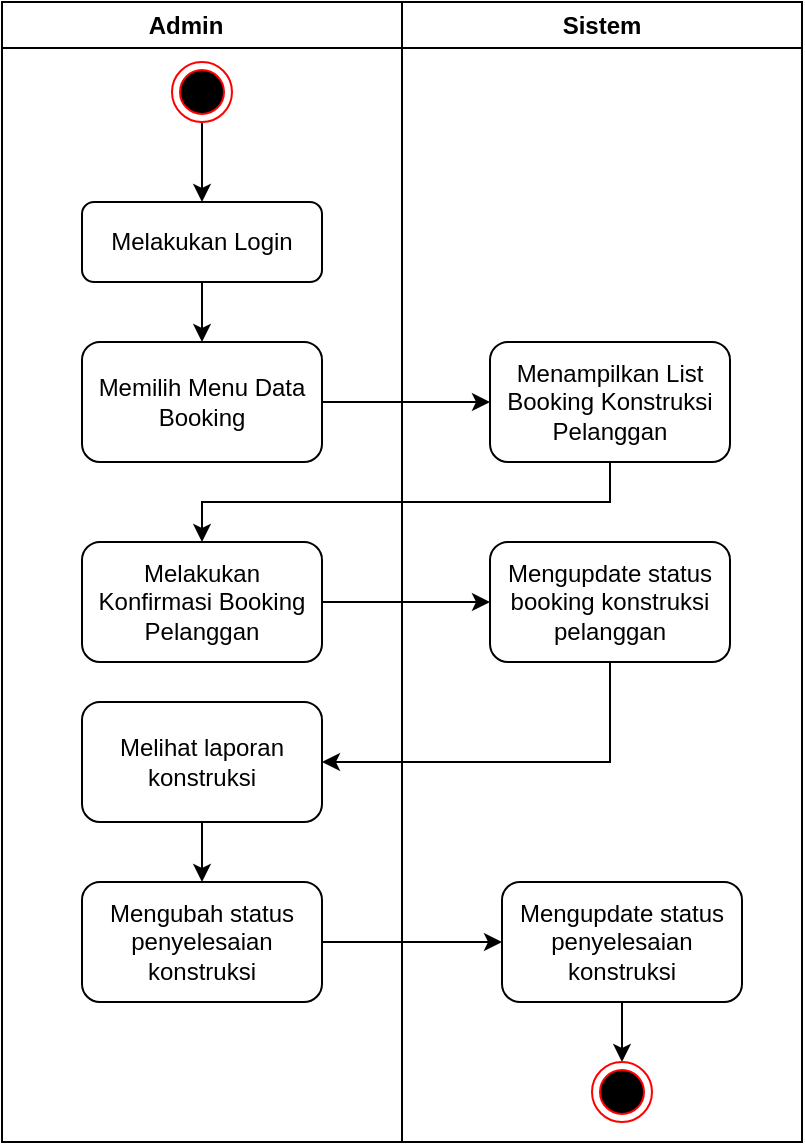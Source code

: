<mxfile version="24.8.3" pages="3">
  <diagram id="AbwghdhHYIyaeq9mVxnh" name="Admin">
    <mxGraphModel dx="794" dy="446" grid="1" gridSize="10" guides="1" tooltips="1" connect="1" arrows="1" fold="1" page="1" pageScale="1" pageWidth="827" pageHeight="1169" math="0" shadow="0">
      <root>
        <mxCell id="0" />
        <mxCell id="1" parent="0" />
        <mxCell id="MyvBUcLx_-PwGdYpxSLp-1" value="Admin&lt;span style=&quot;white-space: pre;&quot;&gt;&#x9;&lt;/span&gt;" style="swimlane;whiteSpace=wrap;html=1;" parent="1" vertex="1">
          <mxGeometry x="110" y="30" width="200" height="570" as="geometry" />
        </mxCell>
        <mxCell id="MyvBUcLx_-PwGdYpxSLp-2" value="Sistem" style="swimlane;whiteSpace=wrap;html=1;startSize=23;" parent="MyvBUcLx_-PwGdYpxSLp-1" vertex="1">
          <mxGeometry x="200" width="200" height="570" as="geometry" />
        </mxCell>
        <mxCell id="MyvBUcLx_-PwGdYpxSLp-7" value="Menampilkan List Booking Konstruksi Pelanggan" style="rounded=1;whiteSpace=wrap;html=1;" parent="MyvBUcLx_-PwGdYpxSLp-2" vertex="1">
          <mxGeometry x="44" y="170" width="120" height="60" as="geometry" />
        </mxCell>
        <mxCell id="MyvBUcLx_-PwGdYpxSLp-9" value="Mengupdate status booking konstruksi pelanggan" style="rounded=1;whiteSpace=wrap;html=1;" parent="MyvBUcLx_-PwGdYpxSLp-2" vertex="1">
          <mxGeometry x="44" y="270" width="120" height="60" as="geometry" />
        </mxCell>
        <mxCell id="MyvBUcLx_-PwGdYpxSLp-25" value="" style="edgeStyle=orthogonalEdgeStyle;rounded=0;orthogonalLoop=1;jettySize=auto;html=1;" parent="MyvBUcLx_-PwGdYpxSLp-2" source="MyvBUcLx_-PwGdYpxSLp-16" target="MyvBUcLx_-PwGdYpxSLp-17" edge="1">
          <mxGeometry relative="1" as="geometry" />
        </mxCell>
        <mxCell id="MyvBUcLx_-PwGdYpxSLp-16" value="Mengupdate status penyelesaian konstruksi" style="rounded=1;whiteSpace=wrap;html=1;" parent="MyvBUcLx_-PwGdYpxSLp-2" vertex="1">
          <mxGeometry x="50" y="440" width="120" height="60" as="geometry" />
        </mxCell>
        <mxCell id="MyvBUcLx_-PwGdYpxSLp-17" value="" style="ellipse;html=1;shape=endState;fillColor=#000000;strokeColor=#ff0000;" parent="MyvBUcLx_-PwGdYpxSLp-2" vertex="1">
          <mxGeometry x="95" y="530" width="30" height="30" as="geometry" />
        </mxCell>
        <mxCell id="MyvBUcLx_-PwGdYpxSLp-5" value="" style="edgeStyle=orthogonalEdgeStyle;rounded=0;orthogonalLoop=1;jettySize=auto;html=1;" parent="MyvBUcLx_-PwGdYpxSLp-1" source="MyvBUcLx_-PwGdYpxSLp-3" target="MyvBUcLx_-PwGdYpxSLp-4" edge="1">
          <mxGeometry relative="1" as="geometry" />
        </mxCell>
        <mxCell id="MyvBUcLx_-PwGdYpxSLp-3" value="" style="ellipse;html=1;shape=endState;fillColor=#000000;strokeColor=#ff0000;" parent="MyvBUcLx_-PwGdYpxSLp-1" vertex="1">
          <mxGeometry x="85" y="30" width="30" height="30" as="geometry" />
        </mxCell>
        <mxCell id="MyvBUcLx_-PwGdYpxSLp-18" value="" style="edgeStyle=orthogonalEdgeStyle;rounded=0;orthogonalLoop=1;jettySize=auto;html=1;entryX=0.5;entryY=0;entryDx=0;entryDy=0;" parent="MyvBUcLx_-PwGdYpxSLp-1" source="MyvBUcLx_-PwGdYpxSLp-4" target="MyvBUcLx_-PwGdYpxSLp-6" edge="1">
          <mxGeometry relative="1" as="geometry" />
        </mxCell>
        <mxCell id="MyvBUcLx_-PwGdYpxSLp-4" value="Melakukan Login" style="rounded=1;whiteSpace=wrap;html=1;" parent="MyvBUcLx_-PwGdYpxSLp-1" vertex="1">
          <mxGeometry x="40" y="100" width="120" height="40" as="geometry" />
        </mxCell>
        <mxCell id="MyvBUcLx_-PwGdYpxSLp-19" value="" style="edgeStyle=orthogonalEdgeStyle;rounded=0;orthogonalLoop=1;jettySize=auto;html=1;" parent="MyvBUcLx_-PwGdYpxSLp-1" source="MyvBUcLx_-PwGdYpxSLp-6" target="MyvBUcLx_-PwGdYpxSLp-7" edge="1">
          <mxGeometry relative="1" as="geometry" />
        </mxCell>
        <mxCell id="MyvBUcLx_-PwGdYpxSLp-6" value="Memilih Menu Data Booking" style="rounded=1;whiteSpace=wrap;html=1;" parent="MyvBUcLx_-PwGdYpxSLp-1" vertex="1">
          <mxGeometry x="40" y="170" width="120" height="60" as="geometry" />
        </mxCell>
        <mxCell id="MyvBUcLx_-PwGdYpxSLp-22" value="" style="edgeStyle=orthogonalEdgeStyle;rounded=0;orthogonalLoop=1;jettySize=auto;html=1;entryX=1;entryY=0.5;entryDx=0;entryDy=0;exitX=0.5;exitY=1;exitDx=0;exitDy=0;" parent="MyvBUcLx_-PwGdYpxSLp-1" source="MyvBUcLx_-PwGdYpxSLp-9" target="MyvBUcLx_-PwGdYpxSLp-14" edge="1">
          <mxGeometry relative="1" as="geometry" />
        </mxCell>
        <mxCell id="MyvBUcLx_-PwGdYpxSLp-8" value="Melakukan Konfirmasi Booking Pelanggan" style="rounded=1;whiteSpace=wrap;html=1;" parent="MyvBUcLx_-PwGdYpxSLp-1" vertex="1">
          <mxGeometry x="40" y="270" width="120" height="60" as="geometry" />
        </mxCell>
        <mxCell id="MyvBUcLx_-PwGdYpxSLp-23" value="" style="edgeStyle=orthogonalEdgeStyle;rounded=0;orthogonalLoop=1;jettySize=auto;html=1;" parent="MyvBUcLx_-PwGdYpxSLp-1" source="MyvBUcLx_-PwGdYpxSLp-14" target="MyvBUcLx_-PwGdYpxSLp-15" edge="1">
          <mxGeometry relative="1" as="geometry" />
        </mxCell>
        <mxCell id="MyvBUcLx_-PwGdYpxSLp-14" value="Melihat laporan konstruksi" style="rounded=1;whiteSpace=wrap;html=1;" parent="MyvBUcLx_-PwGdYpxSLp-1" vertex="1">
          <mxGeometry x="40" y="350" width="120" height="60" as="geometry" />
        </mxCell>
        <mxCell id="MyvBUcLx_-PwGdYpxSLp-24" value="" style="edgeStyle=orthogonalEdgeStyle;rounded=0;orthogonalLoop=1;jettySize=auto;html=1;" parent="MyvBUcLx_-PwGdYpxSLp-1" source="MyvBUcLx_-PwGdYpxSLp-15" target="MyvBUcLx_-PwGdYpxSLp-16" edge="1">
          <mxGeometry relative="1" as="geometry" />
        </mxCell>
        <mxCell id="MyvBUcLx_-PwGdYpxSLp-15" value="Mengubah status penyelesaian konstruksi" style="rounded=1;whiteSpace=wrap;html=1;" parent="MyvBUcLx_-PwGdYpxSLp-1" vertex="1">
          <mxGeometry x="40" y="440" width="120" height="60" as="geometry" />
        </mxCell>
        <mxCell id="MyvBUcLx_-PwGdYpxSLp-21" value="" style="edgeStyle=orthogonalEdgeStyle;rounded=0;orthogonalLoop=1;jettySize=auto;html=1;entryX=0;entryY=0.5;entryDx=0;entryDy=0;exitX=1;exitY=0.5;exitDx=0;exitDy=0;" parent="MyvBUcLx_-PwGdYpxSLp-1" source="MyvBUcLx_-PwGdYpxSLp-8" target="MyvBUcLx_-PwGdYpxSLp-9" edge="1">
          <mxGeometry relative="1" as="geometry">
            <mxPoint x="190" y="330" as="sourcePoint" />
          </mxGeometry>
        </mxCell>
        <mxCell id="MyvBUcLx_-PwGdYpxSLp-20" value="" style="edgeStyle=orthogonalEdgeStyle;rounded=0;orthogonalLoop=1;jettySize=auto;html=1;entryX=0.5;entryY=0;entryDx=0;entryDy=0;" parent="MyvBUcLx_-PwGdYpxSLp-1" source="MyvBUcLx_-PwGdYpxSLp-7" target="MyvBUcLx_-PwGdYpxSLp-8" edge="1">
          <mxGeometry relative="1" as="geometry">
            <Array as="points">
              <mxPoint x="304" y="250" />
              <mxPoint x="100" y="250" />
            </Array>
          </mxGeometry>
        </mxCell>
      </root>
    </mxGraphModel>
  </diagram>
  <diagram id="ScmFKO4ipwwUju8_5aiv" name="Pelanggan">
    <mxGraphModel dx="1134" dy="637" grid="1" gridSize="10" guides="1" tooltips="1" connect="1" arrows="1" fold="1" page="1" pageScale="1" pageWidth="827" pageHeight="1169" math="0" shadow="0">
      <root>
        <mxCell id="0" />
        <mxCell id="1" parent="0" />
        <mxCell id="UJz-edjViFbgMryIQKm6-1" value="Pelanggan" style="swimlane;whiteSpace=wrap;html=1;startSize=23;" parent="1" vertex="1">
          <mxGeometry x="110" y="30" width="200" height="900" as="geometry" />
        </mxCell>
        <mxCell id="UJz-edjViFbgMryIQKm6-2" value="Sistem" style="swimlane;whiteSpace=wrap;html=1;startSize=23;" parent="UJz-edjViFbgMryIQKm6-1" vertex="1">
          <mxGeometry x="200" width="200" height="900" as="geometry" />
        </mxCell>
        <mxCell id="UJz-edjViFbgMryIQKm6-22" value="Menampilkan Halaman Home Sistem" style="rounded=1;whiteSpace=wrap;html=1;" parent="UJz-edjViFbgMryIQKm6-2" vertex="1">
          <mxGeometry x="48" y="300" width="120" height="60" as="geometry" />
        </mxCell>
        <mxCell id="UJz-edjViFbgMryIQKm6-4" value="Menampilkan Form Booking Konstruksi" style="rounded=1;whiteSpace=wrap;html=1;" parent="UJz-edjViFbgMryIQKm6-2" vertex="1">
          <mxGeometry x="52" y="430" width="120" height="60" as="geometry" />
        </mxCell>
        <mxCell id="UJz-edjViFbgMryIQKm6-18" value="Menampilkan Booking Konstruksi Pelanggan" style="rounded=1;whiteSpace=wrap;html=1;" parent="UJz-edjViFbgMryIQKm6-2" vertex="1">
          <mxGeometry x="52" y="580" width="120" height="60" as="geometry" />
        </mxCell>
        <mxCell id="UJz-edjViFbgMryIQKm6-27" value="Mengupdate Status Konstruksi" style="rounded=1;whiteSpace=wrap;html=1;" parent="UJz-edjViFbgMryIQKm6-2" vertex="1">
          <mxGeometry x="52" y="690" width="120" height="60" as="geometry" />
        </mxCell>
        <mxCell id="UJz-edjViFbgMryIQKm6-16" value="Mengisi Form" style="rounded=1;whiteSpace=wrap;html=1;" parent="UJz-edjViFbgMryIQKm6-2" vertex="1">
          <mxGeometry x="-152" y="510" width="120" height="60" as="geometry" />
        </mxCell>
        <mxCell id="UJz-edjViFbgMryIQKm6-15" value="" style="edgeStyle=orthogonalEdgeStyle;rounded=0;orthogonalLoop=1;jettySize=auto;html=1;entryX=0;entryY=0.5;entryDx=0;entryDy=0;" parent="UJz-edjViFbgMryIQKm6-2" source="UJz-edjViFbgMryIQKm6-16" target="UJz-edjViFbgMryIQKm6-18" edge="1">
          <mxGeometry relative="1" as="geometry">
            <Array as="points">
              <mxPoint x="-92" y="610" />
            </Array>
          </mxGeometry>
        </mxCell>
        <mxCell id="UJz-edjViFbgMryIQKm6-3" value="" style="edgeStyle=orthogonalEdgeStyle;rounded=0;orthogonalLoop=1;jettySize=auto;html=1;entryX=1;entryY=0.5;entryDx=0;entryDy=0;" parent="UJz-edjViFbgMryIQKm6-2" source="UJz-edjViFbgMryIQKm6-4" target="UJz-edjViFbgMryIQKm6-16" edge="1">
          <mxGeometry relative="1" as="geometry">
            <mxPoint x="112" y="530" as="targetPoint" />
            <Array as="points">
              <mxPoint x="108" y="540" />
            </Array>
          </mxGeometry>
        </mxCell>
        <mxCell id="UJz-edjViFbgMryIQKm6-14" value="Memilih Tipe Konstruksi" style="rounded=1;whiteSpace=wrap;html=1;" parent="UJz-edjViFbgMryIQKm6-2" vertex="1">
          <mxGeometry x="-152" y="360" width="120" height="60" as="geometry" />
        </mxCell>
        <mxCell id="UJz-edjViFbgMryIQKm6-25" style="edgeStyle=orthogonalEdgeStyle;rounded=0;orthogonalLoop=1;jettySize=auto;html=1;" parent="UJz-edjViFbgMryIQKm6-2" source="UJz-edjViFbgMryIQKm6-22" target="UJz-edjViFbgMryIQKm6-14" edge="1">
          <mxGeometry relative="1" as="geometry">
            <Array as="points">
              <mxPoint x="108" y="390" />
              <mxPoint x="-92" y="390" />
            </Array>
          </mxGeometry>
        </mxCell>
        <mxCell id="UJz-edjViFbgMryIQKm6-13" value="" style="edgeStyle=orthogonalEdgeStyle;rounded=0;orthogonalLoop=1;jettySize=auto;html=1;" parent="UJz-edjViFbgMryIQKm6-2" source="UJz-edjViFbgMryIQKm6-14" target="UJz-edjViFbgMryIQKm6-4" edge="1">
          <mxGeometry relative="1" as="geometry">
            <Array as="points">
              <mxPoint x="-92" y="460" />
            </Array>
          </mxGeometry>
        </mxCell>
        <mxCell id="UJz-edjViFbgMryIQKm6-20" value="Melakukan Pembayaran" style="rounded=1;whiteSpace=wrap;html=1;" parent="UJz-edjViFbgMryIQKm6-2" vertex="1">
          <mxGeometry x="-152" y="640" width="120" height="60" as="geometry" />
        </mxCell>
        <mxCell id="UJz-edjViFbgMryIQKm6-19" value="" style="edgeStyle=orthogonalEdgeStyle;rounded=0;orthogonalLoop=1;jettySize=auto;html=1;entryX=0;entryY=0.5;entryDx=0;entryDy=0;" parent="UJz-edjViFbgMryIQKm6-2" source="UJz-edjViFbgMryIQKm6-20" target="UJz-edjViFbgMryIQKm6-27" edge="1">
          <mxGeometry relative="1" as="geometry">
            <mxPoint x="-92" y="730" as="targetPoint" />
            <Array as="points">
              <mxPoint x="-92" y="720" />
            </Array>
          </mxGeometry>
        </mxCell>
        <mxCell id="UJz-edjViFbgMryIQKm6-26" style="edgeStyle=orthogonalEdgeStyle;rounded=0;orthogonalLoop=1;jettySize=auto;html=1;entryX=1;entryY=0.5;entryDx=0;entryDy=0;" parent="UJz-edjViFbgMryIQKm6-2" source="UJz-edjViFbgMryIQKm6-18" target="UJz-edjViFbgMryIQKm6-20" edge="1">
          <mxGeometry relative="1" as="geometry">
            <Array as="points">
              <mxPoint x="112" y="670" />
            </Array>
          </mxGeometry>
        </mxCell>
        <mxCell id="UJz-edjViFbgMryIQKm6-31" value="" style="edgeStyle=orthogonalEdgeStyle;rounded=0;orthogonalLoop=1;jettySize=auto;html=1;" parent="UJz-edjViFbgMryIQKm6-2" source="UJz-edjViFbgMryIQKm6-29" target="UJz-edjViFbgMryIQKm6-8" edge="1">
          <mxGeometry relative="1" as="geometry" />
        </mxCell>
        <mxCell id="UJz-edjViFbgMryIQKm6-29" value="Melihat Laporan dan memantau status penyelesaian konstruksi" style="rounded=1;whiteSpace=wrap;html=1;" parent="UJz-edjViFbgMryIQKm6-2" vertex="1">
          <mxGeometry x="-152" y="745" width="120" height="60" as="geometry" />
        </mxCell>
        <mxCell id="UJz-edjViFbgMryIQKm6-30" style="edgeStyle=orthogonalEdgeStyle;rounded=0;orthogonalLoop=1;jettySize=auto;html=1;entryX=1;entryY=0.5;entryDx=0;entryDy=0;" parent="UJz-edjViFbgMryIQKm6-2" source="UJz-edjViFbgMryIQKm6-27" target="UJz-edjViFbgMryIQKm6-29" edge="1">
          <mxGeometry relative="1" as="geometry">
            <Array as="points">
              <mxPoint x="112" y="775" />
            </Array>
          </mxGeometry>
        </mxCell>
        <mxCell id="UJz-edjViFbgMryIQKm6-8" value="" style="ellipse;html=1;shape=endState;fillColor=#000000;strokeColor=#ff0000;" parent="UJz-edjViFbgMryIQKm6-2" vertex="1">
          <mxGeometry x="-107" y="850" width="30" height="30" as="geometry" />
        </mxCell>
        <mxCell id="62PJPewEX-OY_VXHIQzr-13" style="edgeStyle=orthogonalEdgeStyle;rounded=0;orthogonalLoop=1;jettySize=auto;html=1;entryX=0.5;entryY=0;entryDx=0;entryDy=0;" edge="1" parent="UJz-edjViFbgMryIQKm6-2" source="62PJPewEX-OY_VXHIQzr-12" target="62PJPewEX-OY_VXHIQzr-3">
          <mxGeometry relative="1" as="geometry" />
        </mxCell>
        <mxCell id="62PJPewEX-OY_VXHIQzr-12" value="Validasi Login" style="rounded=1;whiteSpace=wrap;html=1;" vertex="1" parent="UJz-edjViFbgMryIQKm6-2">
          <mxGeometry x="48" y="160" width="120" height="40" as="geometry" />
        </mxCell>
        <mxCell id="62PJPewEX-OY_VXHIQzr-15" style="edgeStyle=orthogonalEdgeStyle;rounded=0;orthogonalLoop=1;jettySize=auto;html=1;entryX=0.5;entryY=0;entryDx=0;entryDy=0;" edge="1" parent="UJz-edjViFbgMryIQKm6-2" source="62PJPewEX-OY_VXHIQzr-3" target="UJz-edjViFbgMryIQKm6-22">
          <mxGeometry relative="1" as="geometry" />
        </mxCell>
        <mxCell id="62PJPewEX-OY_VXHIQzr-3" value="" style="rhombus;whiteSpace=wrap;html=1;" vertex="1" parent="UJz-edjViFbgMryIQKm6-2">
          <mxGeometry x="93" y="240" width="30" height="30" as="geometry" />
        </mxCell>
        <mxCell id="62PJPewEX-OY_VXHIQzr-16" value="Tidak&lt;span style=&quot;color: rgba(0, 0, 0, 0); font-family: monospace; font-size: 0px; text-align: start; text-wrap-mode: nowrap;&quot;&gt;%3CmxGraphModel%3E%3Croot%3E%3CmxCell%20id%3D%220%22%2F%3E%3CmxCell%20id%3D%221%22%20parent%3D%220%22%2F%3E%3CmxCell%20id%3D%222%22%20value%3D%22Melakukan%20Login%22%20style%3D%22rounded%3D1%3BwhiteSpace%3Dwrap%3Bhtml%3D1%3B%22%20vertex%3D%221%22%20parent%3D%221%22%3E%3CmxGeometry%20x%3D%22150%22%20y%3D%22190%22%20width%3D%22120%22%20height%3D%2240%22%20as%3D%22geometry%22%2F%3E%3C%2FmxCell%3E%3C%2Froot%3E%3C%2FmxGraphModel%3E&lt;/span&gt;" style="text;html=1;align=center;verticalAlign=middle;whiteSpace=wrap;rounded=0;" vertex="1" parent="UJz-edjViFbgMryIQKm6-2">
          <mxGeometry y="230" width="60" height="30" as="geometry" />
        </mxCell>
        <mxCell id="62PJPewEX-OY_VXHIQzr-17" value="Ya" style="text;html=1;align=center;verticalAlign=middle;whiteSpace=wrap;rounded=0;" vertex="1" parent="UJz-edjViFbgMryIQKm6-2">
          <mxGeometry x="98" y="268" width="60" height="30" as="geometry" />
        </mxCell>
        <mxCell id="UJz-edjViFbgMryIQKm6-9" value="" style="edgeStyle=orthogonalEdgeStyle;rounded=0;orthogonalLoop=1;jettySize=auto;html=1;entryX=0.5;entryY=0;entryDx=0;entryDy=0;" parent="UJz-edjViFbgMryIQKm6-1" source="UJz-edjViFbgMryIQKm6-10" target="62PJPewEX-OY_VXHIQzr-1" edge="1">
          <mxGeometry relative="1" as="geometry">
            <mxPoint x="100" y="90" as="targetPoint" />
          </mxGeometry>
        </mxCell>
        <mxCell id="UJz-edjViFbgMryIQKm6-10" value="" style="ellipse;html=1;shape=endState;fillColor=#000000;strokeColor=#ff0000;" parent="UJz-edjViFbgMryIQKm6-1" vertex="1">
          <mxGeometry x="85" y="30" width="30" height="30" as="geometry" />
        </mxCell>
        <mxCell id="62PJPewEX-OY_VXHIQzr-2" style="edgeStyle=orthogonalEdgeStyle;rounded=0;orthogonalLoop=1;jettySize=auto;html=1;entryX=0.5;entryY=0;entryDx=0;entryDy=0;" edge="1" parent="UJz-edjViFbgMryIQKm6-1" source="62PJPewEX-OY_VXHIQzr-1" target="UJz-edjViFbgMryIQKm6-12">
          <mxGeometry relative="1" as="geometry" />
        </mxCell>
        <mxCell id="62PJPewEX-OY_VXHIQzr-1" value="Register" style="rounded=1;whiteSpace=wrap;html=1;" vertex="1" parent="UJz-edjViFbgMryIQKm6-1">
          <mxGeometry x="40" y="90" width="120" height="40" as="geometry" />
        </mxCell>
        <mxCell id="62PJPewEX-OY_VXHIQzr-18" style="edgeStyle=orthogonalEdgeStyle;rounded=0;orthogonalLoop=1;jettySize=auto;html=1;entryX=0;entryY=0.5;entryDx=0;entryDy=0;" edge="1" parent="UJz-edjViFbgMryIQKm6-1" source="UJz-edjViFbgMryIQKm6-12" target="62PJPewEX-OY_VXHIQzr-12">
          <mxGeometry relative="1" as="geometry" />
        </mxCell>
        <mxCell id="UJz-edjViFbgMryIQKm6-12" value="Melakukan Login" style="rounded=1;whiteSpace=wrap;html=1;" parent="UJz-edjViFbgMryIQKm6-1" vertex="1">
          <mxGeometry x="40" y="160" width="120" height="40" as="geometry" />
        </mxCell>
        <mxCell id="62PJPewEX-OY_VXHIQzr-14" style="edgeStyle=orthogonalEdgeStyle;rounded=0;orthogonalLoop=1;jettySize=auto;html=1;entryX=0.5;entryY=1;entryDx=0;entryDy=0;" edge="1" parent="UJz-edjViFbgMryIQKm6-1" source="62PJPewEX-OY_VXHIQzr-3" target="UJz-edjViFbgMryIQKm6-12">
          <mxGeometry relative="1" as="geometry" />
        </mxCell>
      </root>
    </mxGraphModel>
  </diagram>
  <diagram id="AQJYhSZ1SREnznfhGbaT" name="Mandor">
    <mxGraphModel dx="882" dy="496" grid="1" gridSize="10" guides="1" tooltips="1" connect="1" arrows="1" fold="1" page="1" pageScale="1" pageWidth="827" pageHeight="1169" math="0" shadow="0">
      <root>
        <mxCell id="0" />
        <mxCell id="1" parent="0" />
        <mxCell id="UEh6zjt0sPsAt8goY_3N-1" value="Mandor" style="swimlane;whiteSpace=wrap;html=1;startSize=23;" vertex="1" parent="1">
          <mxGeometry x="110" y="30" width="200" height="540" as="geometry" />
        </mxCell>
        <mxCell id="UEh6zjt0sPsAt8goY_3N-2" value="Sistem" style="swimlane;whiteSpace=wrap;html=1;startSize=23;" vertex="1" parent="UEh6zjt0sPsAt8goY_3N-1">
          <mxGeometry x="200" width="200" height="540" as="geometry" />
        </mxCell>
        <mxCell id="UEh6zjt0sPsAt8goY_3N-3" value="Menampilkan Halaman Home Sistem" style="rounded=1;whiteSpace=wrap;html=1;" vertex="1" parent="UEh6zjt0sPsAt8goY_3N-2">
          <mxGeometry x="40" y="90" width="120" height="60" as="geometry" />
        </mxCell>
        <mxCell id="UEh6zjt0sPsAt8goY_3N-4" value="Menampilkan Detail Konstruksi Pelanggan" style="rounded=1;whiteSpace=wrap;html=1;" vertex="1" parent="UEh6zjt0sPsAt8goY_3N-2">
          <mxGeometry x="44" y="240" width="120" height="60" as="geometry" />
        </mxCell>
        <mxCell id="UEh6zjt0sPsAt8goY_3N-24" value="" style="edgeStyle=orthogonalEdgeStyle;rounded=0;orthogonalLoop=1;jettySize=auto;html=1;" edge="1" parent="UEh6zjt0sPsAt8goY_3N-2" source="UEh6zjt0sPsAt8goY_3N-5" target="UEh6zjt0sPsAt8goY_3N-23">
          <mxGeometry relative="1" as="geometry" />
        </mxCell>
        <mxCell id="UEh6zjt0sPsAt8goY_3N-5" value="Menampilkan List Laporan Konstruksi" style="rounded=1;whiteSpace=wrap;html=1;" vertex="1" parent="UEh6zjt0sPsAt8goY_3N-2">
          <mxGeometry x="44" y="390" width="120" height="60" as="geometry" />
        </mxCell>
        <mxCell id="UEh6zjt0sPsAt8goY_3N-23" value="" style="ellipse;html=1;shape=endState;fillColor=#000000;strokeColor=#ff0000;" vertex="1" parent="UEh6zjt0sPsAt8goY_3N-2">
          <mxGeometry x="89" y="490" width="30" height="30" as="geometry" />
        </mxCell>
        <mxCell id="UEh6zjt0sPsAt8goY_3N-7" value="" style="edgeStyle=orthogonalEdgeStyle;rounded=0;orthogonalLoop=1;jettySize=auto;html=1;" edge="1" parent="UEh6zjt0sPsAt8goY_3N-1" source="UEh6zjt0sPsAt8goY_3N-8" target="UEh6zjt0sPsAt8goY_3N-10">
          <mxGeometry relative="1" as="geometry" />
        </mxCell>
        <mxCell id="UEh6zjt0sPsAt8goY_3N-8" value="" style="ellipse;html=1;shape=endState;fillColor=#000000;strokeColor=#ff0000;" vertex="1" parent="UEh6zjt0sPsAt8goY_3N-1">
          <mxGeometry x="85" y="30" width="30" height="30" as="geometry" />
        </mxCell>
        <mxCell id="UEh6zjt0sPsAt8goY_3N-9" value="" style="edgeStyle=orthogonalEdgeStyle;rounded=0;orthogonalLoop=1;jettySize=auto;html=1;" edge="1" parent="UEh6zjt0sPsAt8goY_3N-1" source="UEh6zjt0sPsAt8goY_3N-10" target="UEh6zjt0sPsAt8goY_3N-3">
          <mxGeometry relative="1" as="geometry" />
        </mxCell>
        <mxCell id="UEh6zjt0sPsAt8goY_3N-10" value="Melakukan Login" style="rounded=1;whiteSpace=wrap;html=1;" vertex="1" parent="UEh6zjt0sPsAt8goY_3N-1">
          <mxGeometry x="40" y="100" width="120" height="40" as="geometry" />
        </mxCell>
        <mxCell id="UEh6zjt0sPsAt8goY_3N-11" value="Membuat Laporan Konstruksi" style="rounded=1;whiteSpace=wrap;html=1;" vertex="1" parent="UEh6zjt0sPsAt8goY_3N-1">
          <mxGeometry x="40" y="320" width="120" height="60" as="geometry" />
        </mxCell>
        <mxCell id="UEh6zjt0sPsAt8goY_3N-12" value="" style="edgeStyle=orthogonalEdgeStyle;rounded=0;orthogonalLoop=1;jettySize=auto;html=1;entryX=0;entryY=0.5;entryDx=0;entryDy=0;" edge="1" parent="UEh6zjt0sPsAt8goY_3N-1" source="UEh6zjt0sPsAt8goY_3N-11" target="UEh6zjt0sPsAt8goY_3N-5">
          <mxGeometry relative="1" as="geometry">
            <Array as="points">
              <mxPoint x="100" y="420" />
            </Array>
          </mxGeometry>
        </mxCell>
        <mxCell id="UEh6zjt0sPsAt8goY_3N-13" value="" style="edgeStyle=orthogonalEdgeStyle;rounded=0;orthogonalLoop=1;jettySize=auto;html=1;entryX=1;entryY=0.5;entryDx=0;entryDy=0;" edge="1" parent="UEh6zjt0sPsAt8goY_3N-1" source="UEh6zjt0sPsAt8goY_3N-4" target="UEh6zjt0sPsAt8goY_3N-11">
          <mxGeometry relative="1" as="geometry">
            <mxPoint x="304" y="340" as="targetPoint" />
            <Array as="points">
              <mxPoint x="300" y="350" />
            </Array>
          </mxGeometry>
        </mxCell>
        <mxCell id="UEh6zjt0sPsAt8goY_3N-14" value="Melihat Detail Konstruksi Pelanggan" style="rounded=1;whiteSpace=wrap;html=1;" vertex="1" parent="UEh6zjt0sPsAt8goY_3N-1">
          <mxGeometry x="40" y="170" width="120" height="60" as="geometry" />
        </mxCell>
        <mxCell id="UEh6zjt0sPsAt8goY_3N-15" style="edgeStyle=orthogonalEdgeStyle;rounded=0;orthogonalLoop=1;jettySize=auto;html=1;" edge="1" parent="UEh6zjt0sPsAt8goY_3N-1" source="UEh6zjt0sPsAt8goY_3N-3" target="UEh6zjt0sPsAt8goY_3N-14">
          <mxGeometry relative="1" as="geometry">
            <Array as="points">
              <mxPoint x="300" y="200" />
              <mxPoint x="100" y="200" />
            </Array>
          </mxGeometry>
        </mxCell>
        <mxCell id="UEh6zjt0sPsAt8goY_3N-16" value="" style="edgeStyle=orthogonalEdgeStyle;rounded=0;orthogonalLoop=1;jettySize=auto;html=1;" edge="1" parent="UEh6zjt0sPsAt8goY_3N-1" source="UEh6zjt0sPsAt8goY_3N-14" target="UEh6zjt0sPsAt8goY_3N-4">
          <mxGeometry relative="1" as="geometry">
            <Array as="points">
              <mxPoint x="100" y="270" />
            </Array>
          </mxGeometry>
        </mxCell>
      </root>
    </mxGraphModel>
  </diagram>
</mxfile>
